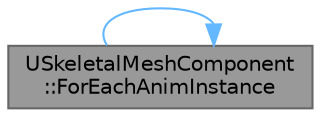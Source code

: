 digraph "USkeletalMeshComponent::ForEachAnimInstance"
{
 // INTERACTIVE_SVG=YES
 // LATEX_PDF_SIZE
  bgcolor="transparent";
  edge [fontname=Helvetica,fontsize=10,labelfontname=Helvetica,labelfontsize=10];
  node [fontname=Helvetica,fontsize=10,shape=box,height=0.2,width=0.4];
  rankdir="RL";
  Node1 [id="Node000001",label="USkeletalMeshComponent\l::ForEachAnimInstance",height=0.2,width=0.4,color="gray40", fillcolor="grey60", style="filled", fontcolor="black",tooltip="Calls a function on each of the anim instances that this mesh component hosts, including linked and p..."];
  Node1 -> Node1 [id="edge1_Node000001_Node000001",dir="back",color="steelblue1",style="solid",tooltip=" "];
}
